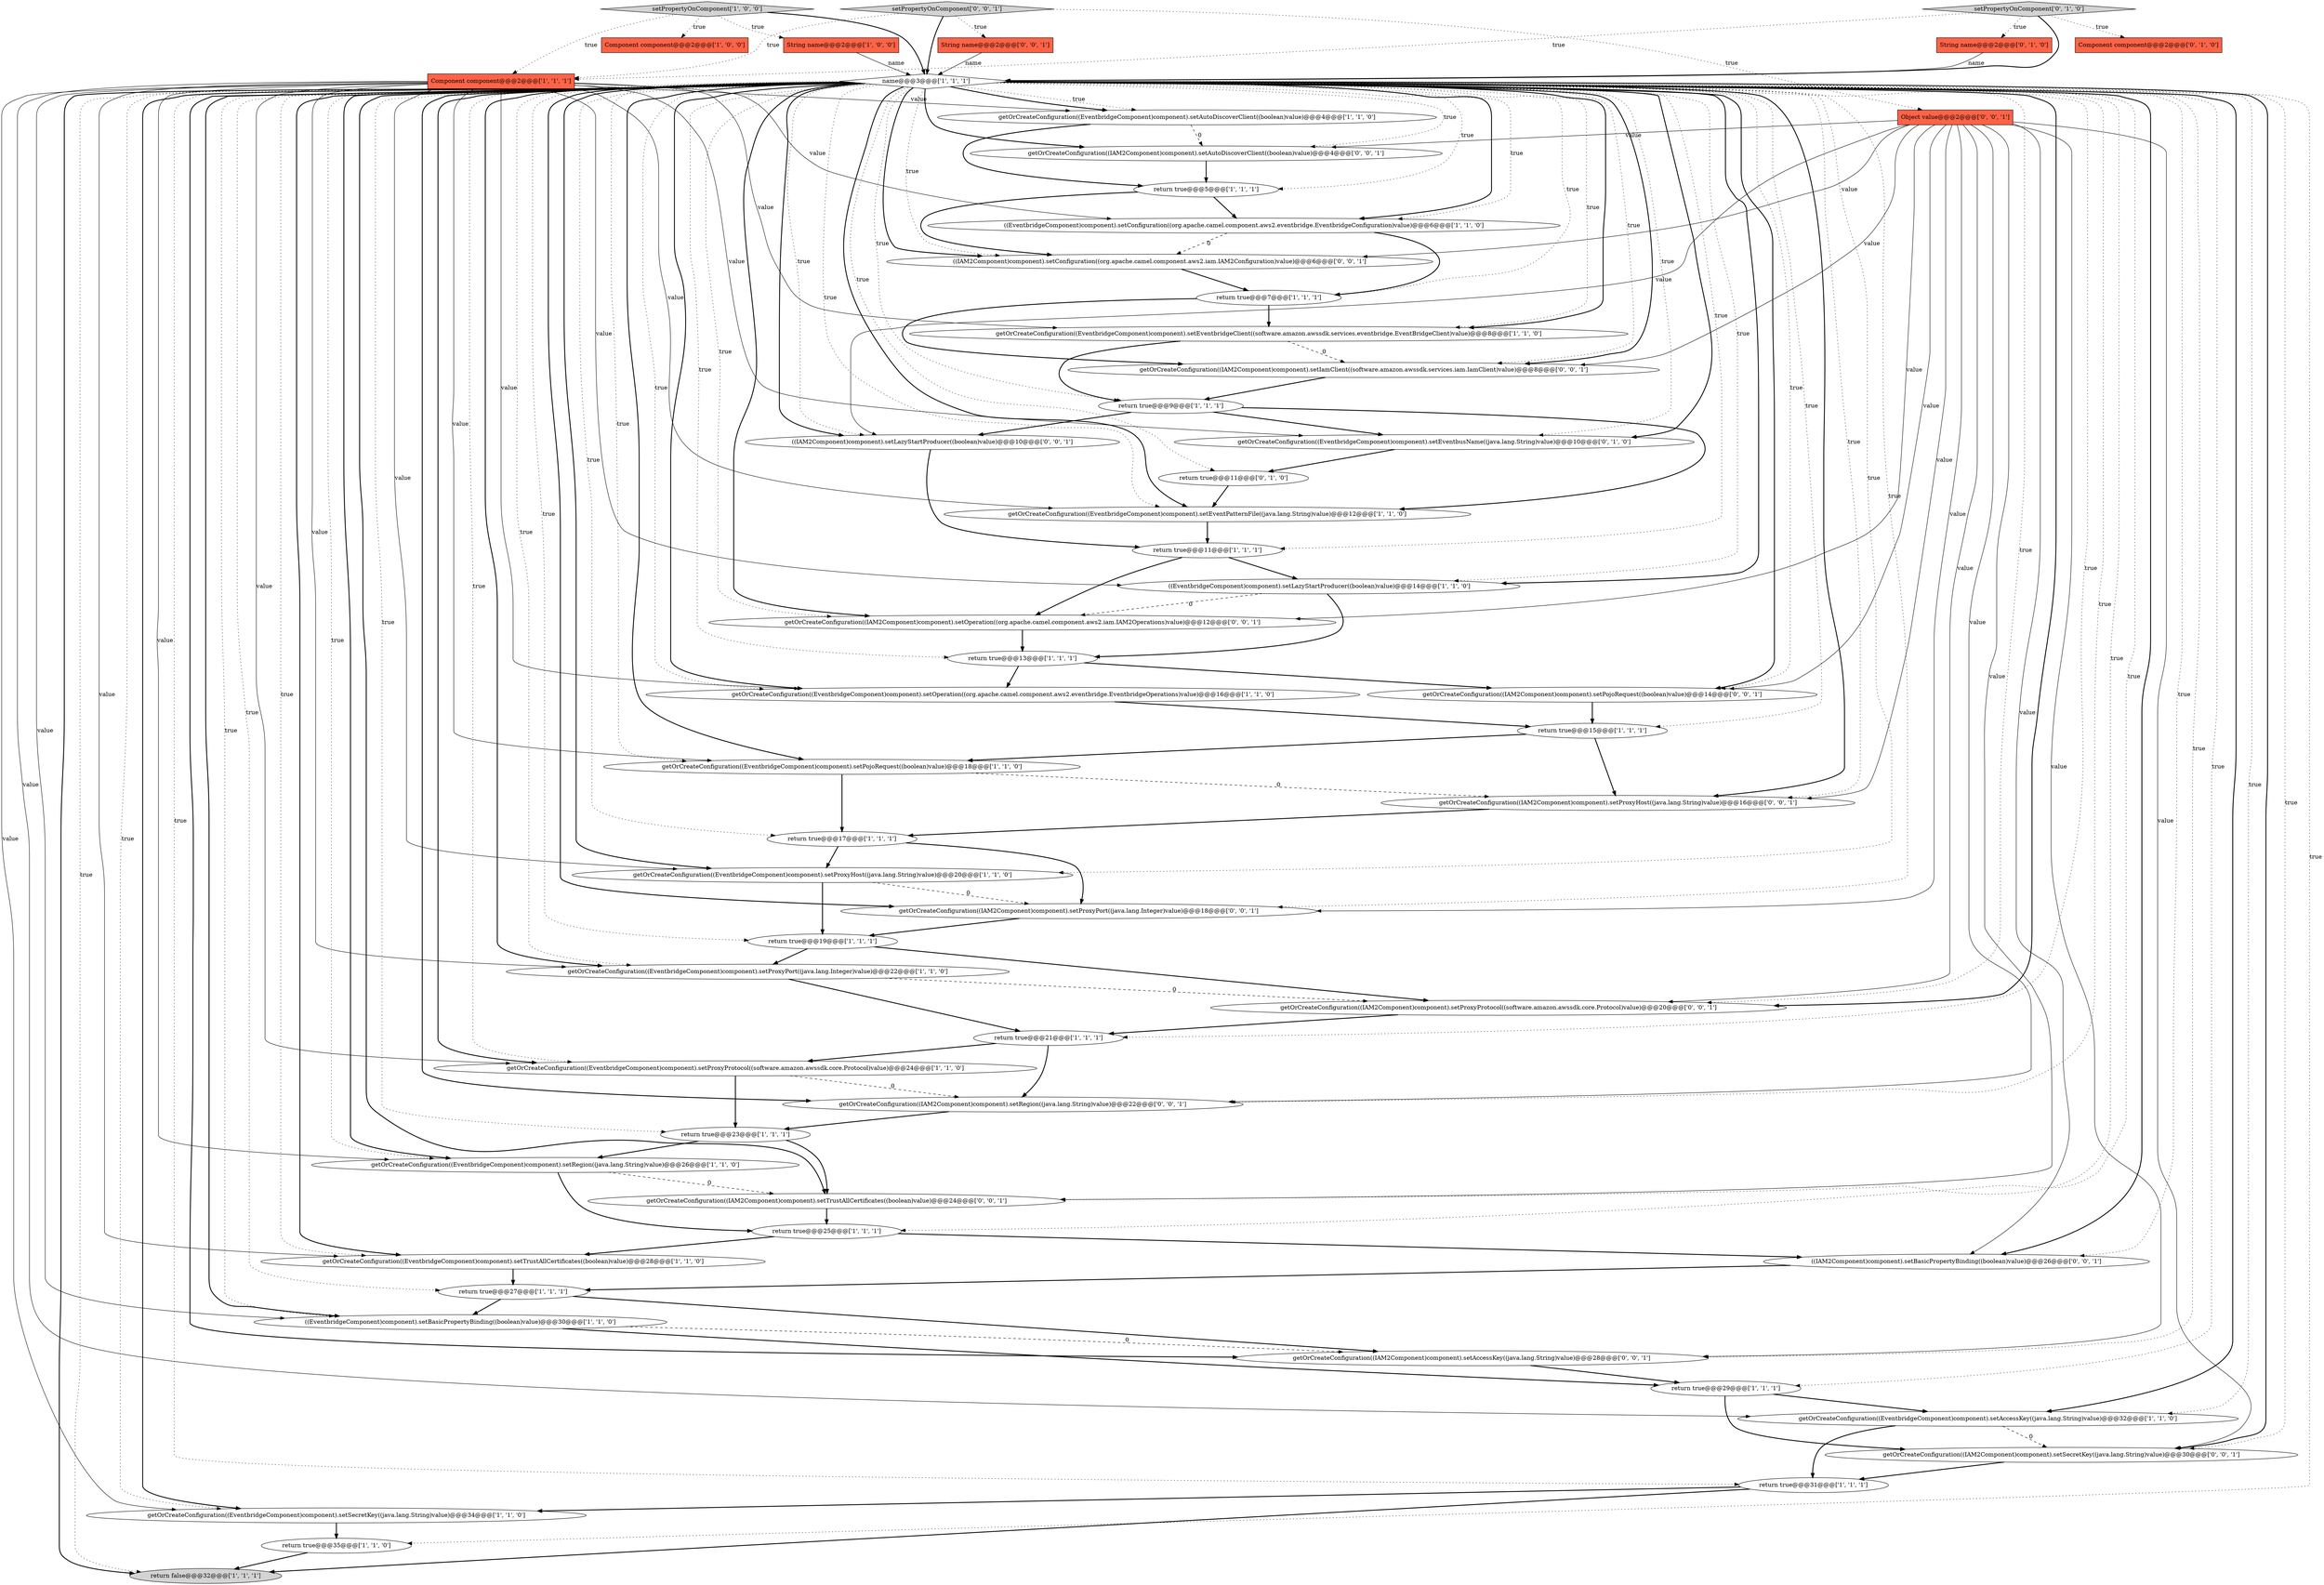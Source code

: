 digraph {
46 [style = filled, label = "getOrCreateConfiguration((IAM2Component)component).setPojoRequest((boolean)value)@@@14@@@['0', '0', '1']", fillcolor = white, shape = ellipse image = "AAA0AAABBB3BBB"];
53 [style = filled, label = "getOrCreateConfiguration((IAM2Component)component).setOperation((org.apache.camel.component.aws2.iam.IAM2Operations)value)@@@12@@@['0', '0', '1']", fillcolor = white, shape = ellipse image = "AAA0AAABBB3BBB"];
1 [style = filled, label = "name@@@3@@@['1', '1', '1']", fillcolor = white, shape = diamond image = "AAA0AAABBB1BBB"];
22 [style = filled, label = "setPropertyOnComponent['1', '0', '0']", fillcolor = lightgray, shape = diamond image = "AAA0AAABBB1BBB"];
36 [style = filled, label = "String name@@@2@@@['0', '1', '0']", fillcolor = tomato, shape = box image = "AAA0AAABBB2BBB"];
16 [style = filled, label = "getOrCreateConfiguration((EventbridgeComponent)component).setAutoDiscoverClient((boolean)value)@@@4@@@['1', '1', '0']", fillcolor = white, shape = ellipse image = "AAA0AAABBB1BBB"];
41 [style = filled, label = "((IAM2Component)component).setLazyStartProducer((boolean)value)@@@10@@@['0', '0', '1']", fillcolor = white, shape = ellipse image = "AAA0AAABBB3BBB"];
50 [style = filled, label = "Object value@@@2@@@['0', '0', '1']", fillcolor = tomato, shape = box image = "AAA0AAABBB3BBB"];
6 [style = filled, label = "return true@@@11@@@['1', '1', '1']", fillcolor = white, shape = ellipse image = "AAA0AAABBB1BBB"];
32 [style = filled, label = "return true@@@13@@@['1', '1', '1']", fillcolor = white, shape = ellipse image = "AAA0AAABBB1BBB"];
18 [style = filled, label = "return true@@@21@@@['1', '1', '1']", fillcolor = white, shape = ellipse image = "AAA0AAABBB1BBB"];
38 [style = filled, label = "return true@@@11@@@['0', '1', '0']", fillcolor = white, shape = ellipse image = "AAA1AAABBB2BBB"];
2 [style = filled, label = "getOrCreateConfiguration((EventbridgeComponent)component).setRegion((java.lang.String)value)@@@26@@@['1', '1', '0']", fillcolor = white, shape = ellipse image = "AAA0AAABBB1BBB"];
45 [style = filled, label = "getOrCreateConfiguration((IAM2Component)component).setProxyPort((java.lang.Integer)value)@@@18@@@['0', '0', '1']", fillcolor = white, shape = ellipse image = "AAA0AAABBB3BBB"];
52 [style = filled, label = "setPropertyOnComponent['0', '0', '1']", fillcolor = lightgray, shape = diamond image = "AAA0AAABBB3BBB"];
15 [style = filled, label = "return true@@@23@@@['1', '1', '1']", fillcolor = white, shape = ellipse image = "AAA0AAABBB1BBB"];
43 [style = filled, label = "getOrCreateConfiguration((IAM2Component)component).setIamClient((software.amazon.awssdk.services.iam.IamClient)value)@@@8@@@['0', '0', '1']", fillcolor = white, shape = ellipse image = "AAA0AAABBB3BBB"];
35 [style = filled, label = "getOrCreateConfiguration((EventbridgeComponent)component).setPojoRequest((boolean)value)@@@18@@@['1', '1', '0']", fillcolor = white, shape = ellipse image = "AAA0AAABBB1BBB"];
8 [style = filled, label = "return true@@@25@@@['1', '1', '1']", fillcolor = white, shape = ellipse image = "AAA0AAABBB1BBB"];
23 [style = filled, label = "return true@@@5@@@['1', '1', '1']", fillcolor = white, shape = ellipse image = "AAA0AAABBB1BBB"];
49 [style = filled, label = "getOrCreateConfiguration((IAM2Component)component).setSecretKey((java.lang.String)value)@@@30@@@['0', '0', '1']", fillcolor = white, shape = ellipse image = "AAA0AAABBB3BBB"];
57 [style = filled, label = "getOrCreateConfiguration((IAM2Component)component).setRegion((java.lang.String)value)@@@22@@@['0', '0', '1']", fillcolor = white, shape = ellipse image = "AAA0AAABBB3BBB"];
21 [style = filled, label = "return true@@@27@@@['1', '1', '1']", fillcolor = white, shape = ellipse image = "AAA0AAABBB1BBB"];
33 [style = filled, label = "return true@@@35@@@['1', '1', '0']", fillcolor = white, shape = ellipse image = "AAA0AAABBB1BBB"];
51 [style = filled, label = "getOrCreateConfiguration((IAM2Component)component).setAccessKey((java.lang.String)value)@@@28@@@['0', '0', '1']", fillcolor = white, shape = ellipse image = "AAA0AAABBB3BBB"];
0 [style = filled, label = "return true@@@31@@@['1', '1', '1']", fillcolor = white, shape = ellipse image = "AAA0AAABBB1BBB"];
9 [style = filled, label = "Component component@@@2@@@['1', '0', '0']", fillcolor = tomato, shape = box image = "AAA0AAABBB1BBB"];
29 [style = filled, label = "getOrCreateConfiguration((EventbridgeComponent)component).setEventPatternFile((java.lang.String)value)@@@12@@@['1', '1', '0']", fillcolor = white, shape = ellipse image = "AAA0AAABBB1BBB"];
12 [style = filled, label = "((EventbridgeComponent)component).setLazyStartProducer((boolean)value)@@@14@@@['1', '1', '0']", fillcolor = white, shape = ellipse image = "AAA0AAABBB1BBB"];
30 [style = filled, label = "getOrCreateConfiguration((EventbridgeComponent)component).setProxyHost((java.lang.String)value)@@@20@@@['1', '1', '0']", fillcolor = white, shape = ellipse image = "AAA0AAABBB1BBB"];
54 [style = filled, label = "((IAM2Component)component).setBasicPropertyBinding((boolean)value)@@@26@@@['0', '0', '1']", fillcolor = white, shape = ellipse image = "AAA0AAABBB3BBB"];
56 [style = filled, label = "getOrCreateConfiguration((IAM2Component)component).setProxyHost((java.lang.String)value)@@@16@@@['0', '0', '1']", fillcolor = white, shape = ellipse image = "AAA0AAABBB3BBB"];
25 [style = filled, label = "((EventbridgeComponent)component).setBasicPropertyBinding((boolean)value)@@@30@@@['1', '1', '0']", fillcolor = white, shape = ellipse image = "AAA0AAABBB1BBB"];
4 [style = filled, label = "((EventbridgeComponent)component).setConfiguration((org.apache.camel.component.aws2.eventbridge.EventbridgeConfiguration)value)@@@6@@@['1', '1', '0']", fillcolor = white, shape = ellipse image = "AAA0AAABBB1BBB"];
40 [style = filled, label = "setPropertyOnComponent['0', '1', '0']", fillcolor = lightgray, shape = diamond image = "AAA0AAABBB2BBB"];
17 [style = filled, label = "return true@@@19@@@['1', '1', '1']", fillcolor = white, shape = ellipse image = "AAA0AAABBB1BBB"];
20 [style = filled, label = "return true@@@7@@@['1', '1', '1']", fillcolor = white, shape = ellipse image = "AAA0AAABBB1BBB"];
27 [style = filled, label = "getOrCreateConfiguration((EventbridgeComponent)component).setEventbridgeClient((software.amazon.awssdk.services.eventbridge.EventBridgeClient)value)@@@8@@@['1', '1', '0']", fillcolor = white, shape = ellipse image = "AAA0AAABBB1BBB"];
47 [style = filled, label = "getOrCreateConfiguration((IAM2Component)component).setProxyProtocol((software.amazon.awssdk.core.Protocol)value)@@@20@@@['0', '0', '1']", fillcolor = white, shape = ellipse image = "AAA0AAABBB3BBB"];
34 [style = filled, label = "getOrCreateConfiguration((EventbridgeComponent)component).setOperation((org.apache.camel.component.aws2.eventbridge.EventbridgeOperations)value)@@@16@@@['1', '1', '0']", fillcolor = white, shape = ellipse image = "AAA0AAABBB1BBB"];
19 [style = filled, label = "return true@@@9@@@['1', '1', '1']", fillcolor = white, shape = ellipse image = "AAA0AAABBB1BBB"];
55 [style = filled, label = "getOrCreateConfiguration((IAM2Component)component).setAutoDiscoverClient((boolean)value)@@@4@@@['0', '0', '1']", fillcolor = white, shape = ellipse image = "AAA0AAABBB3BBB"];
14 [style = filled, label = "return false@@@32@@@['1', '1', '1']", fillcolor = lightgray, shape = ellipse image = "AAA0AAABBB1BBB"];
13 [style = filled, label = "getOrCreateConfiguration((EventbridgeComponent)component).setTrustAllCertificates((boolean)value)@@@28@@@['1', '1', '0']", fillcolor = white, shape = ellipse image = "AAA0AAABBB1BBB"];
44 [style = filled, label = "((IAM2Component)component).setConfiguration((org.apache.camel.component.aws2.iam.IAM2Configuration)value)@@@6@@@['0', '0', '1']", fillcolor = white, shape = ellipse image = "AAA0AAABBB3BBB"];
5 [style = filled, label = "return true@@@29@@@['1', '1', '1']", fillcolor = white, shape = ellipse image = "AAA0AAABBB1BBB"];
37 [style = filled, label = "Component component@@@2@@@['0', '1', '0']", fillcolor = tomato, shape = box image = "AAA0AAABBB2BBB"];
11 [style = filled, label = "getOrCreateConfiguration((EventbridgeComponent)component).setAccessKey((java.lang.String)value)@@@32@@@['1', '1', '0']", fillcolor = white, shape = ellipse image = "AAA0AAABBB1BBB"];
42 [style = filled, label = "getOrCreateConfiguration((IAM2Component)component).setTrustAllCertificates((boolean)value)@@@24@@@['0', '0', '1']", fillcolor = white, shape = ellipse image = "AAA0AAABBB3BBB"];
28 [style = filled, label = "return true@@@15@@@['1', '1', '1']", fillcolor = white, shape = ellipse image = "AAA0AAABBB1BBB"];
48 [style = filled, label = "String name@@@2@@@['0', '0', '1']", fillcolor = tomato, shape = box image = "AAA0AAABBB3BBB"];
26 [style = filled, label = "return true@@@17@@@['1', '1', '1']", fillcolor = white, shape = ellipse image = "AAA0AAABBB1BBB"];
31 [style = filled, label = "getOrCreateConfiguration((EventbridgeComponent)component).setSecretKey((java.lang.String)value)@@@34@@@['1', '1', '0']", fillcolor = white, shape = ellipse image = "AAA0AAABBB1BBB"];
24 [style = filled, label = "getOrCreateConfiguration((EventbridgeComponent)component).setProxyProtocol((software.amazon.awssdk.core.Protocol)value)@@@24@@@['1', '1', '0']", fillcolor = white, shape = ellipse image = "AAA0AAABBB1BBB"];
7 [style = filled, label = "String name@@@2@@@['1', '0', '0']", fillcolor = tomato, shape = box image = "AAA0AAABBB1BBB"];
39 [style = filled, label = "getOrCreateConfiguration((EventbridgeComponent)component).setEventbusName((java.lang.String)value)@@@10@@@['0', '1', '0']", fillcolor = white, shape = ellipse image = "AAA1AAABBB2BBB"];
3 [style = filled, label = "getOrCreateConfiguration((EventbridgeComponent)component).setProxyPort((java.lang.Integer)value)@@@22@@@['1', '1', '0']", fillcolor = white, shape = ellipse image = "AAA0AAABBB1BBB"];
10 [style = filled, label = "Component component@@@2@@@['1', '1', '1']", fillcolor = tomato, shape = box image = "AAA0AAABBB1BBB"];
50->42 [style = solid, label="value"];
20->27 [style = bold, label=""];
11->49 [style = dashed, label="0"];
10->34 [style = solid, label="value"];
54->21 [style = bold, label=""];
1->42 [style = bold, label=""];
1->27 [style = dotted, label="true"];
1->11 [style = dotted, label="true"];
1->53 [style = bold, label=""];
1->0 [style = dotted, label="true"];
10->39 [style = solid, label="value"];
1->47 [style = bold, label=""];
17->3 [style = bold, label=""];
10->25 [style = solid, label="value"];
1->55 [style = bold, label=""];
1->42 [style = dotted, label="true"];
50->49 [style = solid, label="value"];
1->11 [style = bold, label=""];
1->33 [style = dotted, label="true"];
50->55 [style = solid, label="value"];
21->25 [style = bold, label=""];
12->32 [style = bold, label=""];
29->6 [style = bold, label=""];
19->29 [style = bold, label=""];
16->23 [style = bold, label=""];
1->5 [style = dotted, label="true"];
1->21 [style = dotted, label="true"];
10->30 [style = solid, label="value"];
28->56 [style = bold, label=""];
1->24 [style = dotted, label="true"];
1->30 [style = bold, label=""];
1->20 [style = dotted, label="true"];
6->12 [style = bold, label=""];
50->56 [style = solid, label="value"];
10->2 [style = solid, label="value"];
1->28 [style = dotted, label="true"];
27->19 [style = bold, label=""];
21->51 [style = bold, label=""];
31->33 [style = bold, label=""];
35->26 [style = bold, label=""];
23->4 [style = bold, label=""];
1->57 [style = dotted, label="true"];
1->2 [style = bold, label=""];
25->51 [style = dashed, label="0"];
1->16 [style = dotted, label="true"];
12->53 [style = dashed, label="0"];
40->1 [style = bold, label=""];
50->45 [style = solid, label="value"];
10->13 [style = solid, label="value"];
1->29 [style = dotted, label="true"];
1->56 [style = dotted, label="true"];
34->28 [style = bold, label=""];
13->21 [style = bold, label=""];
50->53 [style = solid, label="value"];
1->15 [style = dotted, label="true"];
1->12 [style = bold, label=""];
1->49 [style = bold, label=""];
7->1 [style = solid, label="name"];
1->25 [style = dotted, label="true"];
2->42 [style = dashed, label="0"];
1->29 [style = bold, label=""];
1->54 [style = dotted, label="true"];
55->23 [style = bold, label=""];
3->18 [style = bold, label=""];
1->14 [style = bold, label=""];
1->25 [style = bold, label=""];
57->15 [style = bold, label=""];
15->2 [style = bold, label=""];
1->23 [style = dotted, label="true"];
30->45 [style = dashed, label="0"];
1->39 [style = bold, label=""];
1->38 [style = dotted, label="true"];
10->4 [style = solid, label="value"];
25->5 [style = bold, label=""];
1->44 [style = bold, label=""];
1->13 [style = dotted, label="true"];
43->19 [style = bold, label=""];
1->54 [style = bold, label=""];
26->45 [style = bold, label=""];
10->16 [style = solid, label="value"];
50->57 [style = solid, label="value"];
1->19 [style = dotted, label="true"];
52->48 [style = dotted, label="true"];
1->4 [style = bold, label=""];
1->26 [style = dotted, label="true"];
1->2 [style = dotted, label="true"];
49->0 [style = bold, label=""];
32->34 [style = bold, label=""];
0->14 [style = bold, label=""];
30->17 [style = bold, label=""];
22->1 [style = bold, label=""];
1->4 [style = dotted, label="true"];
1->34 [style = bold, label=""];
53->32 [style = bold, label=""];
1->32 [style = dotted, label="true"];
5->49 [style = bold, label=""];
27->43 [style = dashed, label="0"];
1->13 [style = bold, label=""];
1->49 [style = dotted, label="true"];
3->47 [style = dashed, label="0"];
1->31 [style = bold, label=""];
1->45 [style = dotted, label="true"];
52->1 [style = bold, label=""];
48->1 [style = solid, label="name"];
11->0 [style = bold, label=""];
1->51 [style = dotted, label="true"];
1->57 [style = bold, label=""];
17->47 [style = bold, label=""];
16->55 [style = dashed, label="0"];
50->43 [style = solid, label="value"];
10->35 [style = solid, label="value"];
50->51 [style = solid, label="value"];
1->27 [style = bold, label=""];
1->43 [style = dotted, label="true"];
1->24 [style = bold, label=""];
44->20 [style = bold, label=""];
1->35 [style = dotted, label="true"];
2->8 [style = bold, label=""];
6->53 [style = bold, label=""];
1->45 [style = bold, label=""];
24->57 [style = dashed, label="0"];
32->46 [style = bold, label=""];
1->3 [style = dotted, label="true"];
1->34 [style = dotted, label="true"];
10->12 [style = solid, label="value"];
10->3 [style = solid, label="value"];
1->12 [style = dotted, label="true"];
8->13 [style = bold, label=""];
33->14 [style = bold, label=""];
15->42 [style = bold, label=""];
1->44 [style = dotted, label="true"];
20->43 [style = bold, label=""];
23->44 [style = bold, label=""];
40->36 [style = dotted, label="true"];
10->24 [style = solid, label="value"];
52->10 [style = dotted, label="true"];
1->43 [style = bold, label=""];
35->56 [style = dashed, label="0"];
1->53 [style = dotted, label="true"];
56->26 [style = bold, label=""];
8->54 [style = bold, label=""];
1->47 [style = dotted, label="true"];
1->18 [style = dotted, label="true"];
40->10 [style = dotted, label="true"];
19->39 [style = bold, label=""];
51->5 [style = bold, label=""];
4->44 [style = dashed, label="0"];
1->55 [style = dotted, label="true"];
1->51 [style = bold, label=""];
1->8 [style = dotted, label="true"];
28->35 [style = bold, label=""];
47->18 [style = bold, label=""];
41->6 [style = bold, label=""];
1->46 [style = bold, label=""];
52->50 [style = dotted, label="true"];
18->24 [style = bold, label=""];
50->44 [style = solid, label="value"];
40->37 [style = dotted, label="true"];
36->1 [style = solid, label="name"];
24->15 [style = bold, label=""];
22->9 [style = dotted, label="true"];
39->38 [style = bold, label=""];
38->29 [style = bold, label=""];
50->54 [style = solid, label="value"];
1->41 [style = dotted, label="true"];
10->31 [style = solid, label="value"];
1->17 [style = dotted, label="true"];
1->6 [style = dotted, label="true"];
1->41 [style = bold, label=""];
4->20 [style = bold, label=""];
22->7 [style = dotted, label="true"];
1->56 [style = bold, label=""];
0->31 [style = bold, label=""];
10->29 [style = solid, label="value"];
1->30 [style = dotted, label="true"];
1->3 [style = bold, label=""];
5->11 [style = bold, label=""];
1->35 [style = bold, label=""];
46->28 [style = bold, label=""];
45->17 [style = bold, label=""];
1->39 [style = dotted, label="true"];
42->8 [style = bold, label=""];
50->46 [style = solid, label="value"];
18->57 [style = bold, label=""];
19->41 [style = bold, label=""];
1->14 [style = dotted, label="true"];
50->41 [style = solid, label="value"];
10->27 [style = solid, label="value"];
1->16 [style = bold, label=""];
1->31 [style = dotted, label="true"];
26->30 [style = bold, label=""];
50->47 [style = solid, label="value"];
10->11 [style = solid, label="value"];
22->10 [style = dotted, label="true"];
1->46 [style = dotted, label="true"];
}
